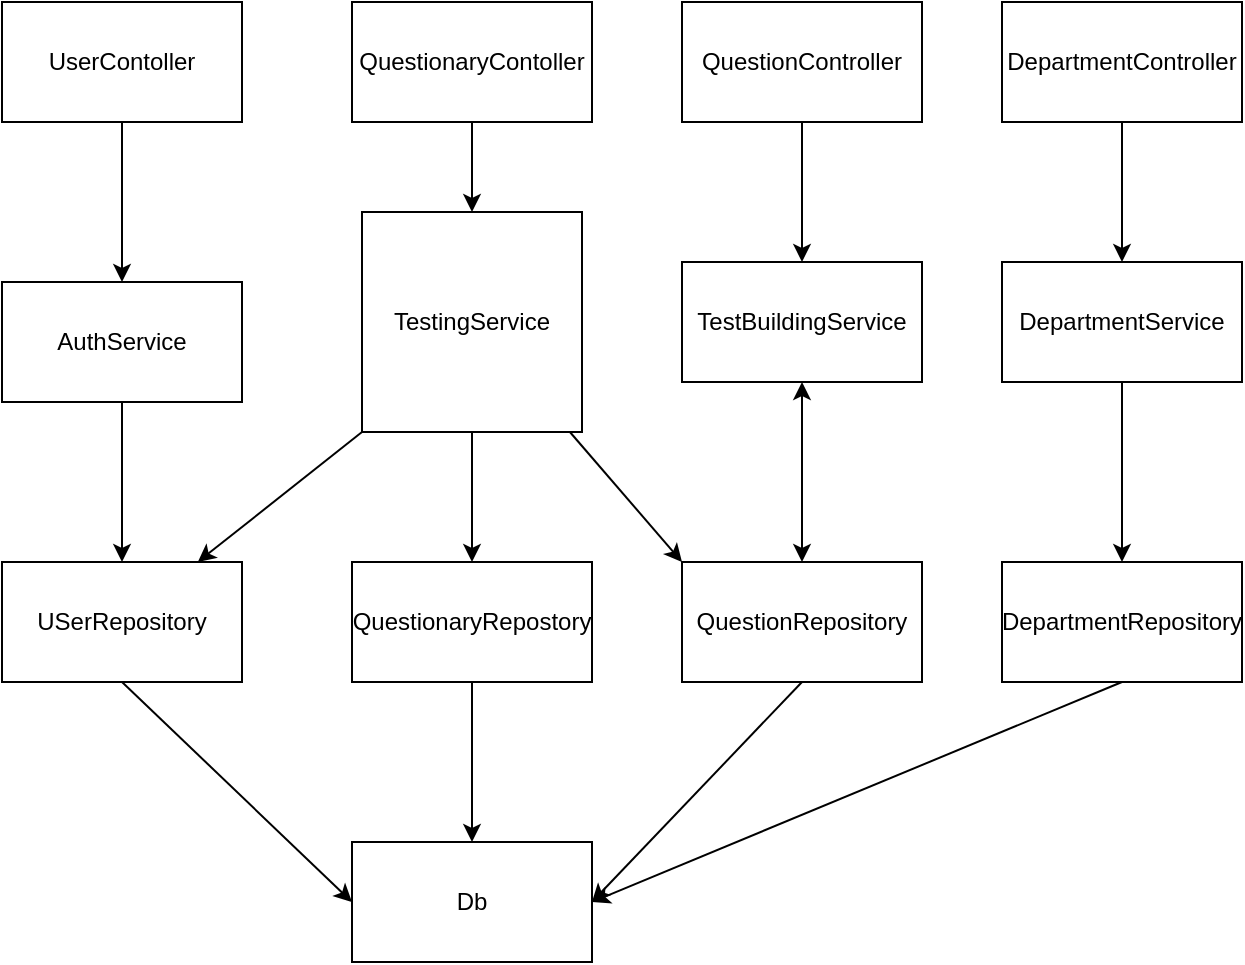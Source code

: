 <mxfile version="17.4.3" type="github">
  <diagram id="OiUoVgBM7N5GLR9B5CEl" name="Page-1">
    <mxGraphModel dx="1374" dy="765" grid="1" gridSize="10" guides="1" tooltips="1" connect="1" arrows="1" fold="1" page="1" pageScale="1" pageWidth="827" pageHeight="1169" math="0" shadow="0">
      <root>
        <mxCell id="0" />
        <mxCell id="1" parent="0" />
        <mxCell id="vVv2pEAvJvct4Kb93hRr-1" value="UserContoller" style="rounded=0;whiteSpace=wrap;html=1;" parent="1" vertex="1">
          <mxGeometry x="150" y="90" width="120" height="60" as="geometry" />
        </mxCell>
        <mxCell id="vVv2pEAvJvct4Kb93hRr-2" value="QuestionaryContoller" style="rounded=0;whiteSpace=wrap;html=1;" parent="1" vertex="1">
          <mxGeometry x="325" y="90" width="120" height="60" as="geometry" />
        </mxCell>
        <mxCell id="vVv2pEAvJvct4Kb93hRr-3" value="QuestionController" style="rounded=0;whiteSpace=wrap;html=1;" parent="1" vertex="1">
          <mxGeometry x="490" y="90" width="120" height="60" as="geometry" />
        </mxCell>
        <mxCell id="vVv2pEAvJvct4Kb93hRr-4" value="TestingService" style="whiteSpace=wrap;html=1;aspect=fixed;" parent="1" vertex="1">
          <mxGeometry x="330" y="195" width="110" height="110" as="geometry" />
        </mxCell>
        <mxCell id="vVv2pEAvJvct4Kb93hRr-5" value="" style="endArrow=classic;html=1;rounded=0;entryX=0.5;entryY=0;entryDx=0;entryDy=0;exitX=0.5;exitY=1;exitDx=0;exitDy=0;" parent="1" source="vVv2pEAvJvct4Kb93hRr-2" target="vVv2pEAvJvct4Kb93hRr-4" edge="1">
          <mxGeometry width="50" height="50" relative="1" as="geometry">
            <mxPoint x="390" y="160" as="sourcePoint" />
            <mxPoint x="650" y="370" as="targetPoint" />
          </mxGeometry>
        </mxCell>
        <mxCell id="vVv2pEAvJvct4Kb93hRr-6" value="AuthService" style="rounded=0;whiteSpace=wrap;html=1;" parent="1" vertex="1">
          <mxGeometry x="150" y="230" width="120" height="60" as="geometry" />
        </mxCell>
        <mxCell id="vVv2pEAvJvct4Kb93hRr-7" value="TestBuildingService" style="rounded=0;whiteSpace=wrap;html=1;" parent="1" vertex="1">
          <mxGeometry x="490" y="220" width="120" height="60" as="geometry" />
        </mxCell>
        <mxCell id="vVv2pEAvJvct4Kb93hRr-8" value="USerRepository" style="rounded=0;whiteSpace=wrap;html=1;" parent="1" vertex="1">
          <mxGeometry x="150" y="370" width="120" height="60" as="geometry" />
        </mxCell>
        <mxCell id="vVv2pEAvJvct4Kb93hRr-9" value="QuestionaryRepostory" style="rounded=0;whiteSpace=wrap;html=1;" parent="1" vertex="1">
          <mxGeometry x="325" y="370" width="120" height="60" as="geometry" />
        </mxCell>
        <mxCell id="vVv2pEAvJvct4Kb93hRr-10" value="QuestionRepository" style="rounded=0;whiteSpace=wrap;html=1;" parent="1" vertex="1">
          <mxGeometry x="490" y="370" width="120" height="60" as="geometry" />
        </mxCell>
        <mxCell id="vVv2pEAvJvct4Kb93hRr-11" value="" style="endArrow=classic;html=1;rounded=0;exitX=0.5;exitY=1;exitDx=0;exitDy=0;" parent="1" source="vVv2pEAvJvct4Kb93hRr-1" target="vVv2pEAvJvct4Kb93hRr-6" edge="1">
          <mxGeometry width="50" height="50" relative="1" as="geometry">
            <mxPoint x="600" y="420" as="sourcePoint" />
            <mxPoint x="650" y="370" as="targetPoint" />
          </mxGeometry>
        </mxCell>
        <mxCell id="vVv2pEAvJvct4Kb93hRr-12" value="" style="endArrow=classic;html=1;rounded=0;exitX=0.5;exitY=1;exitDx=0;exitDy=0;" parent="1" source="vVv2pEAvJvct4Kb93hRr-3" target="vVv2pEAvJvct4Kb93hRr-7" edge="1">
          <mxGeometry width="50" height="50" relative="1" as="geometry">
            <mxPoint x="600" y="420" as="sourcePoint" />
            <mxPoint x="650" y="370" as="targetPoint" />
          </mxGeometry>
        </mxCell>
        <mxCell id="vVv2pEAvJvct4Kb93hRr-13" value="" style="endArrow=classic;html=1;rounded=0;entryX=0.5;entryY=0;entryDx=0;entryDy=0;exitX=0.5;exitY=1;exitDx=0;exitDy=0;" parent="1" source="vVv2pEAvJvct4Kb93hRr-4" target="vVv2pEAvJvct4Kb93hRr-9" edge="1">
          <mxGeometry width="50" height="50" relative="1" as="geometry">
            <mxPoint x="390" y="310" as="sourcePoint" />
            <mxPoint x="435" y="300" as="targetPoint" />
          </mxGeometry>
        </mxCell>
        <mxCell id="vVv2pEAvJvct4Kb93hRr-14" value="" style="endArrow=classic;html=1;rounded=0;exitX=0.5;exitY=1;exitDx=0;exitDy=0;" parent="1" source="vVv2pEAvJvct4Kb93hRr-6" target="vVv2pEAvJvct4Kb93hRr-8" edge="1">
          <mxGeometry width="50" height="50" relative="1" as="geometry">
            <mxPoint x="190" y="350" as="sourcePoint" />
            <mxPoint x="240" y="300" as="targetPoint" />
          </mxGeometry>
        </mxCell>
        <mxCell id="vVv2pEAvJvct4Kb93hRr-15" value="" style="endArrow=classic;startArrow=classic;html=1;rounded=0;exitX=0.5;exitY=0;exitDx=0;exitDy=0;" parent="1" source="vVv2pEAvJvct4Kb93hRr-10" target="vVv2pEAvJvct4Kb93hRr-7" edge="1">
          <mxGeometry width="50" height="50" relative="1" as="geometry">
            <mxPoint x="530" y="340" as="sourcePoint" />
            <mxPoint x="580" y="290" as="targetPoint" />
          </mxGeometry>
        </mxCell>
        <mxCell id="vVv2pEAvJvct4Kb93hRr-16" value="" style="endArrow=classic;html=1;rounded=0;exitX=0.945;exitY=1;exitDx=0;exitDy=0;exitPerimeter=0;entryX=0;entryY=0;entryDx=0;entryDy=0;" parent="1" source="vVv2pEAvJvct4Kb93hRr-4" target="vVv2pEAvJvct4Kb93hRr-10" edge="1">
          <mxGeometry width="50" height="50" relative="1" as="geometry">
            <mxPoint x="600" y="420" as="sourcePoint" />
            <mxPoint x="650" y="370" as="targetPoint" />
          </mxGeometry>
        </mxCell>
        <mxCell id="vVv2pEAvJvct4Kb93hRr-17" value="" style="endArrow=classic;html=1;rounded=0;exitX=0;exitY=1;exitDx=0;exitDy=0;" parent="1" source="vVv2pEAvJvct4Kb93hRr-4" target="vVv2pEAvJvct4Kb93hRr-8" edge="1">
          <mxGeometry width="50" height="50" relative="1" as="geometry">
            <mxPoint x="600" y="420" as="sourcePoint" />
            <mxPoint x="650" y="370" as="targetPoint" />
          </mxGeometry>
        </mxCell>
        <mxCell id="vVv2pEAvJvct4Kb93hRr-18" value="Db" style="rounded=0;whiteSpace=wrap;html=1;" parent="1" vertex="1">
          <mxGeometry x="325" y="510" width="120" height="60" as="geometry" />
        </mxCell>
        <mxCell id="vVv2pEAvJvct4Kb93hRr-19" value="" style="endArrow=classic;html=1;rounded=0;exitX=0.5;exitY=1;exitDx=0;exitDy=0;entryX=1;entryY=0.5;entryDx=0;entryDy=0;" parent="1" source="vVv2pEAvJvct4Kb93hRr-10" target="vVv2pEAvJvct4Kb93hRr-18" edge="1">
          <mxGeometry width="50" height="50" relative="1" as="geometry">
            <mxPoint x="600" y="420" as="sourcePoint" />
            <mxPoint x="650" y="370" as="targetPoint" />
          </mxGeometry>
        </mxCell>
        <mxCell id="vVv2pEAvJvct4Kb93hRr-20" value="" style="endArrow=classic;html=1;rounded=0;exitX=0.5;exitY=1;exitDx=0;exitDy=0;entryX=0.5;entryY=0;entryDx=0;entryDy=0;" parent="1" source="vVv2pEAvJvct4Kb93hRr-9" target="vVv2pEAvJvct4Kb93hRr-18" edge="1">
          <mxGeometry width="50" height="50" relative="1" as="geometry">
            <mxPoint x="600" y="420" as="sourcePoint" />
            <mxPoint x="650" y="370" as="targetPoint" />
          </mxGeometry>
        </mxCell>
        <mxCell id="vVv2pEAvJvct4Kb93hRr-21" value="" style="endArrow=classic;html=1;rounded=0;exitX=0.5;exitY=1;exitDx=0;exitDy=0;entryX=0;entryY=0.5;entryDx=0;entryDy=0;" parent="1" source="vVv2pEAvJvct4Kb93hRr-8" target="vVv2pEAvJvct4Kb93hRr-18" edge="1">
          <mxGeometry width="50" height="50" relative="1" as="geometry">
            <mxPoint x="600" y="420" as="sourcePoint" />
            <mxPoint x="650" y="370" as="targetPoint" />
          </mxGeometry>
        </mxCell>
        <mxCell id="vVv2pEAvJvct4Kb93hRr-22" value="DepartmentController" style="rounded=0;whiteSpace=wrap;html=1;" parent="1" vertex="1">
          <mxGeometry x="650" y="90" width="120" height="60" as="geometry" />
        </mxCell>
        <mxCell id="vVv2pEAvJvct4Kb93hRr-23" value="DepartmentRepository" style="rounded=0;whiteSpace=wrap;html=1;" parent="1" vertex="1">
          <mxGeometry x="650" y="370" width="120" height="60" as="geometry" />
        </mxCell>
        <mxCell id="vVv2pEAvJvct4Kb93hRr-24" value="DepartmentService" style="rounded=0;whiteSpace=wrap;html=1;" parent="1" vertex="1">
          <mxGeometry x="650" y="220" width="120" height="60" as="geometry" />
        </mxCell>
        <mxCell id="vVv2pEAvJvct4Kb93hRr-25" value="" style="endArrow=classic;html=1;rounded=0;exitX=0.5;exitY=1;exitDx=0;exitDy=0;entryX=1;entryY=0.5;entryDx=0;entryDy=0;" parent="1" source="vVv2pEAvJvct4Kb93hRr-23" target="vVv2pEAvJvct4Kb93hRr-18" edge="1">
          <mxGeometry width="50" height="50" relative="1" as="geometry">
            <mxPoint x="570" y="420" as="sourcePoint" />
            <mxPoint x="620" y="370" as="targetPoint" />
          </mxGeometry>
        </mxCell>
        <mxCell id="vVv2pEAvJvct4Kb93hRr-26" value="" style="endArrow=classic;html=1;rounded=0;exitX=0.5;exitY=1;exitDx=0;exitDy=0;entryX=0.5;entryY=0;entryDx=0;entryDy=0;" parent="1" source="vVv2pEAvJvct4Kb93hRr-22" target="vVv2pEAvJvct4Kb93hRr-24" edge="1">
          <mxGeometry width="50" height="50" relative="1" as="geometry">
            <mxPoint x="570" y="420" as="sourcePoint" />
            <mxPoint x="620" y="370" as="targetPoint" />
          </mxGeometry>
        </mxCell>
        <mxCell id="vVv2pEAvJvct4Kb93hRr-27" value="" style="endArrow=classic;html=1;rounded=0;exitX=0.5;exitY=1;exitDx=0;exitDy=0;entryX=0.5;entryY=0;entryDx=0;entryDy=0;" parent="1" source="vVv2pEAvJvct4Kb93hRr-24" target="vVv2pEAvJvct4Kb93hRr-23" edge="1">
          <mxGeometry width="50" height="50" relative="1" as="geometry">
            <mxPoint x="570" y="420" as="sourcePoint" />
            <mxPoint x="620" y="370" as="targetPoint" />
          </mxGeometry>
        </mxCell>
      </root>
    </mxGraphModel>
  </diagram>
</mxfile>
